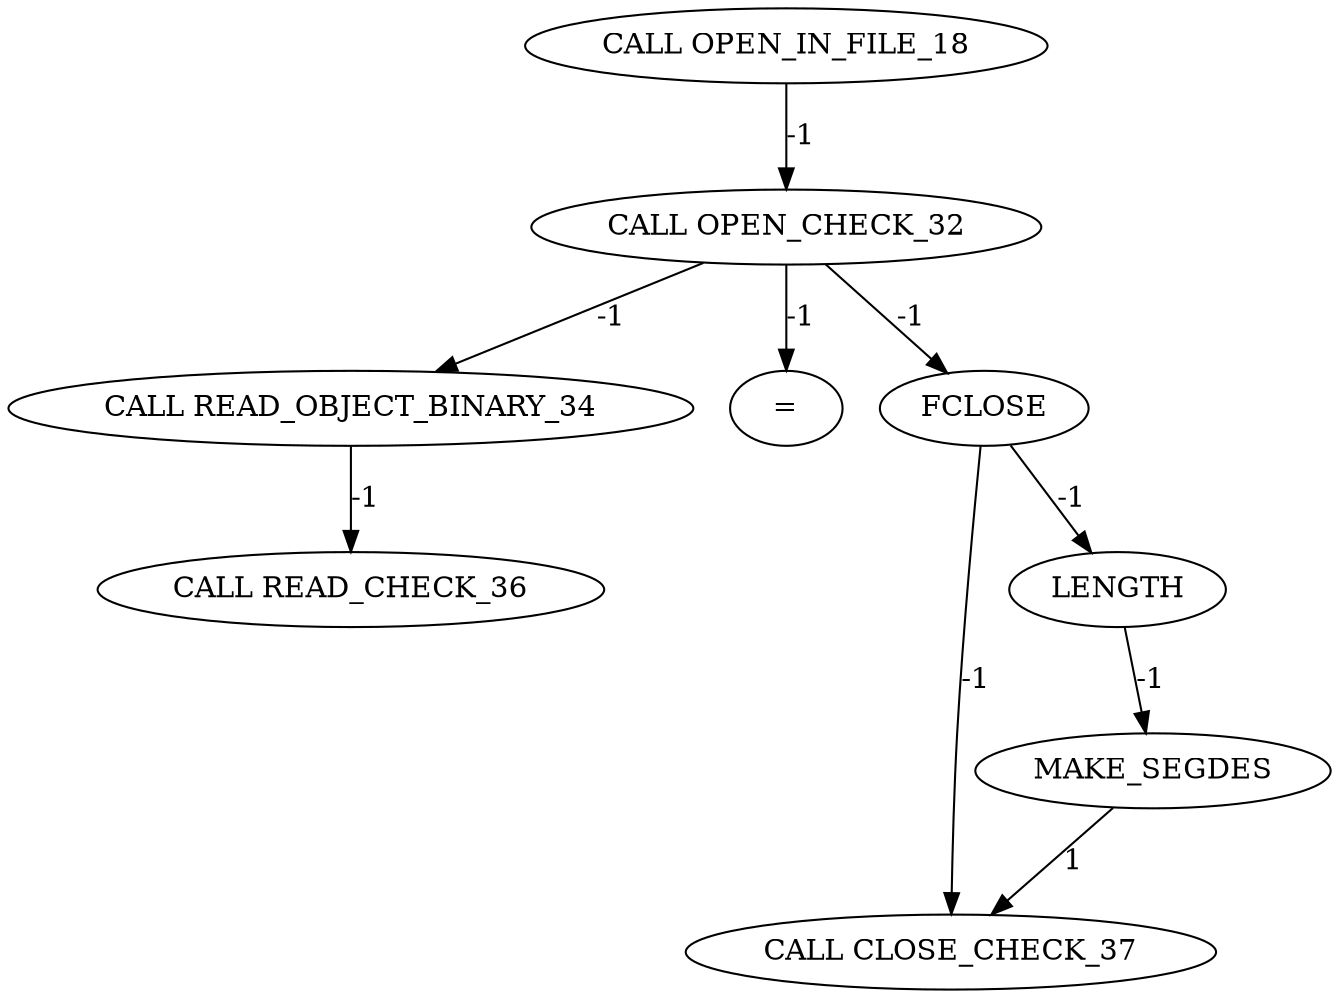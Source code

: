 digraph {
	is_B_INST_3839 [label=MAKE_SEGDES cost=129]
	is_B_INST_269 [label="CALL READ_OBJECT_BINARY_34" cost=0]
	is_B_INST_270 [label="CALL READ_CHECK_36" cost=0]
	is_B_INST_259 [label="CALL OPEN_CHECK_32" cost=0]
	is_B_INST_3832 [label="=" cost=473]
	is_B_INST_258 [label="CALL OPEN_IN_FILE_18" cost=0]
	is_B_INST_273 [label="CALL CLOSE_CHECK_37" cost=0]
	is_B_INST_3838 [label=LENGTH cost=0]
	is_B_INST_3835 [label=FCLOSE cost=0]
	is_B_INST_3839 -> is_B_INST_273 [label=1 cost=1]
	is_B_INST_269 -> is_B_INST_270 [label=-1 cost=-1]
	is_B_INST_259 -> is_B_INST_3832 [label=-1 cost=-1]
	is_B_INST_259 -> is_B_INST_269 [label=-1 cost=-1]
	is_B_INST_259 -> is_B_INST_3835 [label=-1 cost=-1]
	is_B_INST_258 -> is_B_INST_259 [label=-1 cost=-1]
	is_B_INST_3838 -> is_B_INST_3839 [label=-1 cost=-1]
	is_B_INST_3835 -> is_B_INST_3838 [label=-1 cost=-1]
	is_B_INST_3835 -> is_B_INST_273 [label=-1 cost=-1]
}
